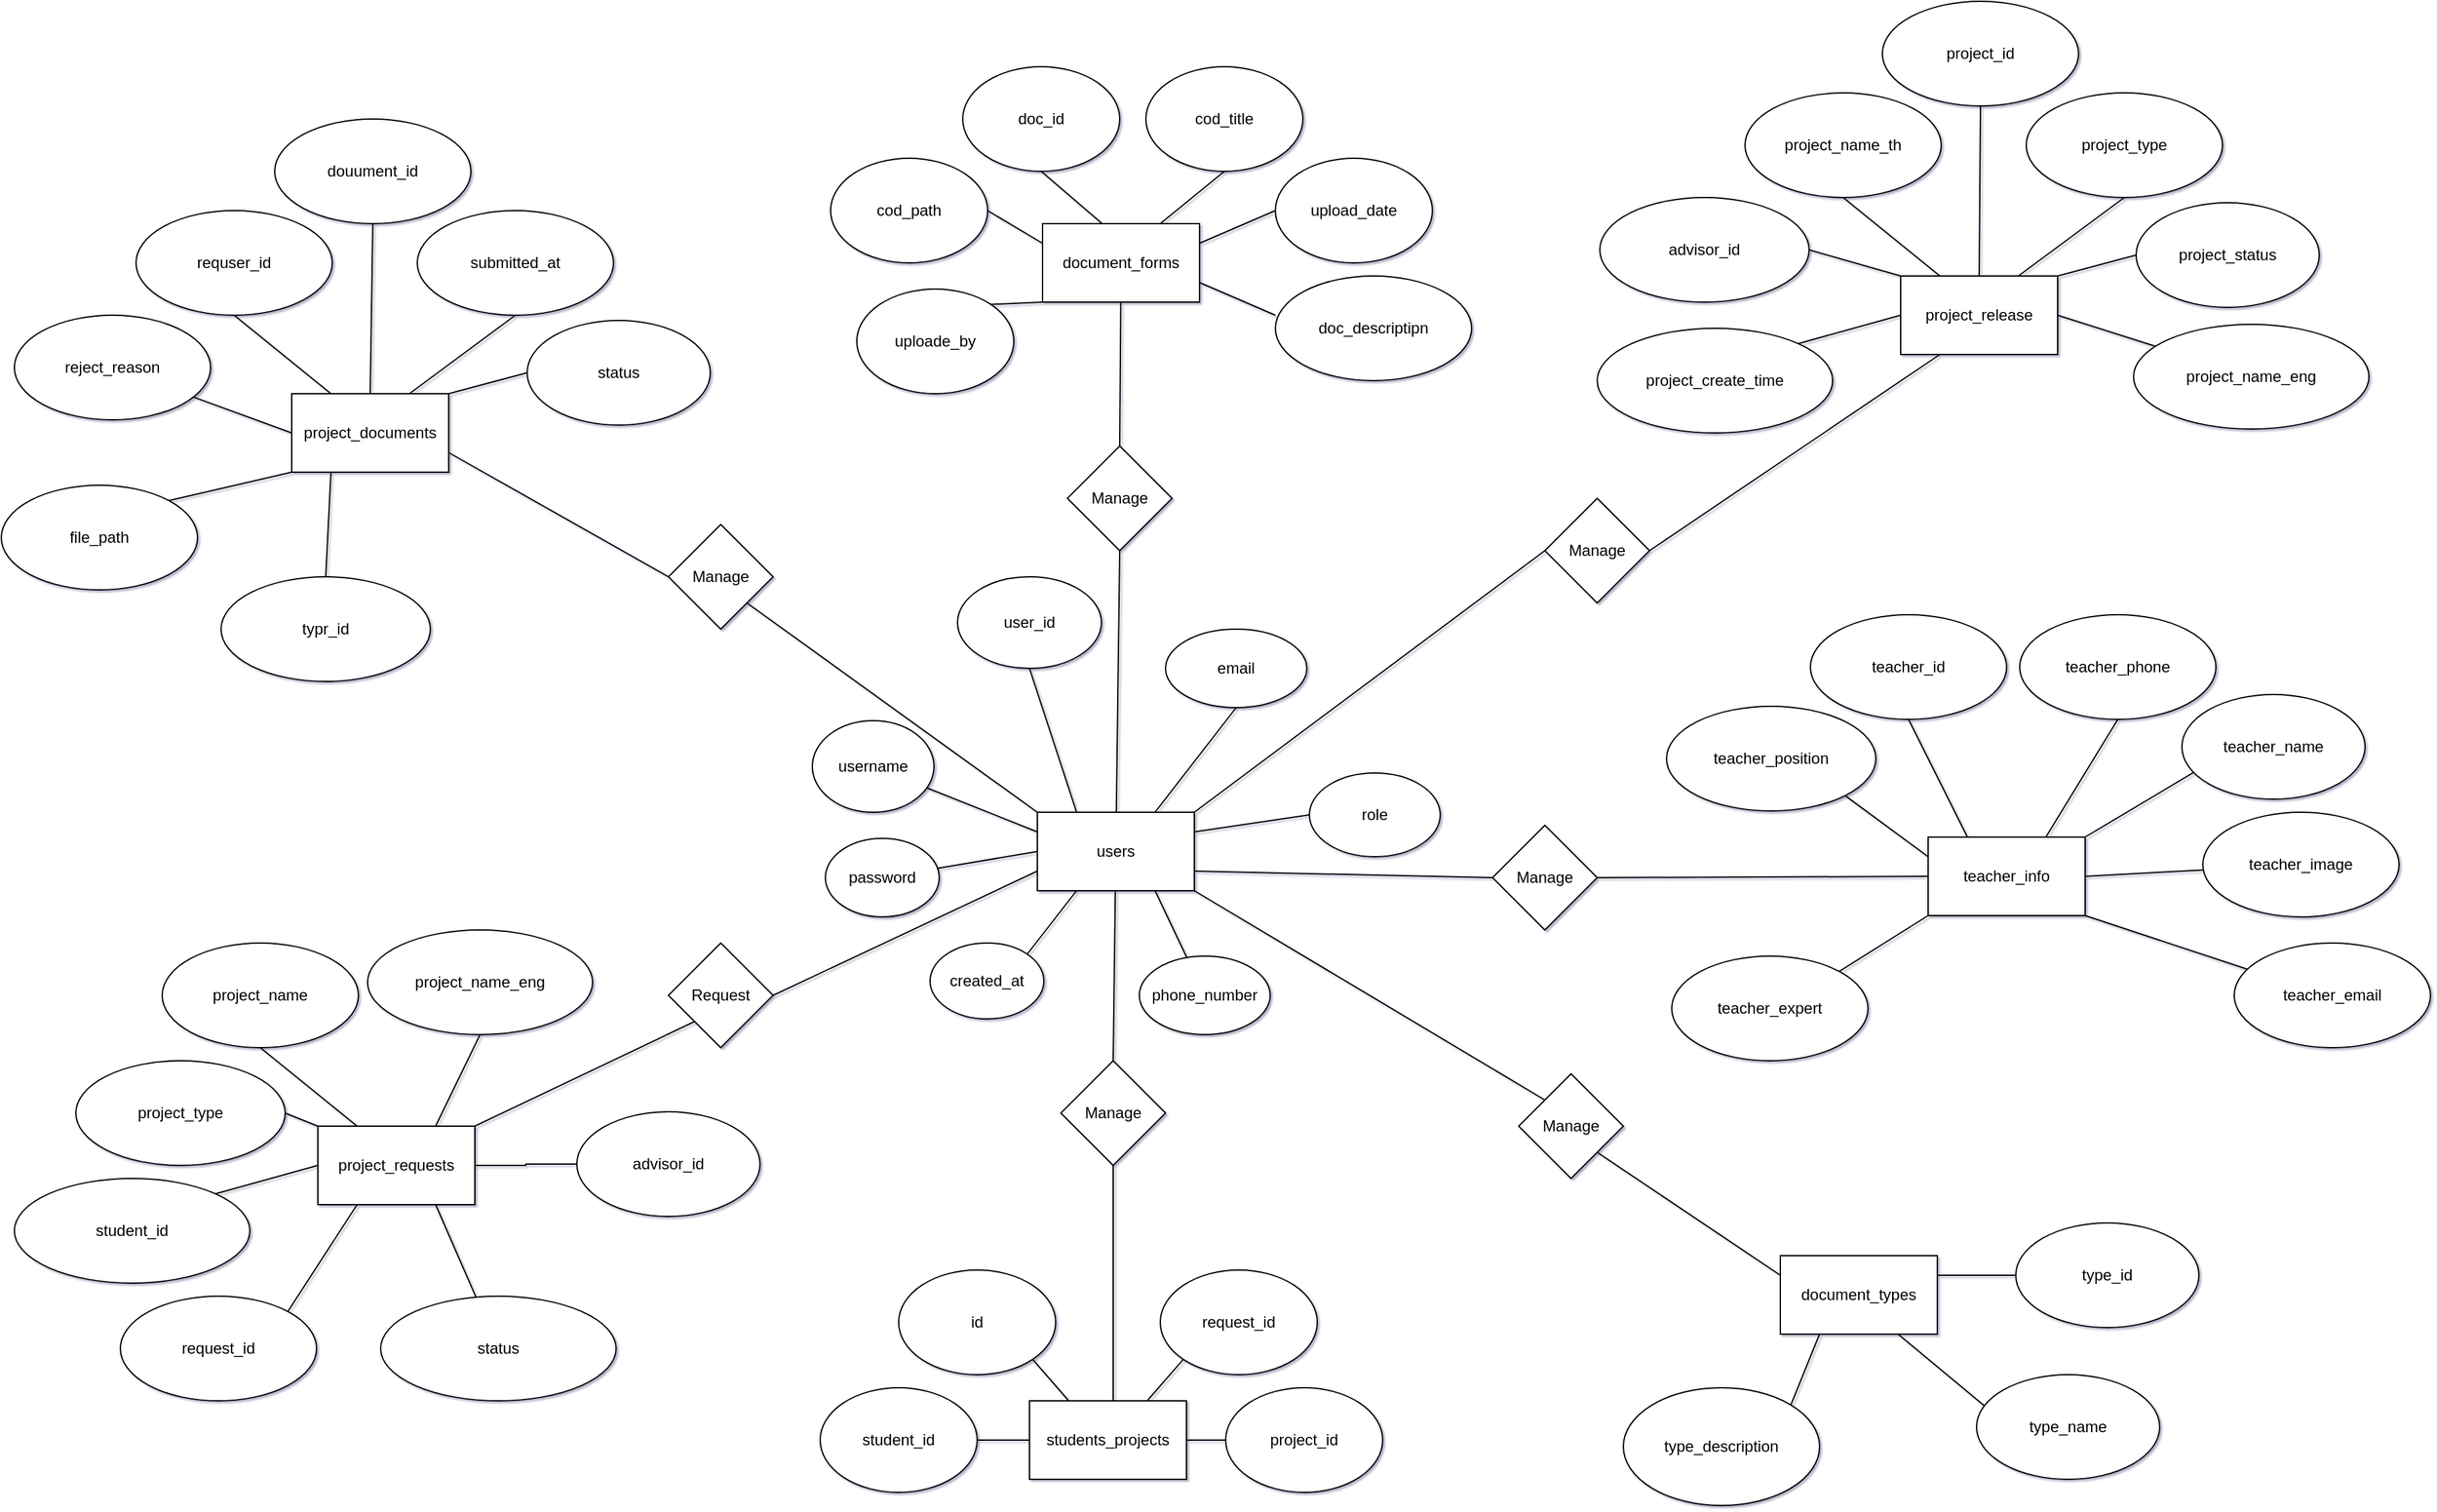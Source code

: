 <mxfile version="25.0.3">
  <diagram id="R2lEEEUBdFMjLlhIrx00" name="Page-1">
    <mxGraphModel dx="2800" dy="1463" grid="1" gridSize="10" guides="0" tooltips="1" connect="1" arrows="1" fold="1" page="0" pageScale="1" pageWidth="827" pageHeight="1169" math="0" shadow="1" extFonts="Permanent Marker^https://fonts.googleapis.com/css?family=Permanent+Marker">
      <root>
        <mxCell id="0" />
        <mxCell id="1" parent="0" />
        <mxCell id="ESzOXi0CgvDct79OvY_y-143" style="rounded=0;orthogonalLoop=1;jettySize=auto;html=1;exitX=0;exitY=1;exitDx=0;exitDy=0;entryX=1;entryY=0;entryDx=0;entryDy=0;endArrow=none;endFill=0;" edge="1" parent="1" source="ESzOXi0CgvDct79OvY_y-130" target="ESzOXi0CgvDct79OvY_y-103">
          <mxGeometry relative="1" as="geometry" />
        </mxCell>
        <mxCell id="ESzOXi0CgvDct79OvY_y-161" style="rounded=0;orthogonalLoop=1;jettySize=auto;html=1;exitX=1;exitY=0.5;exitDx=0;exitDy=0;entryX=0;entryY=0.75;entryDx=0;entryDy=0;endArrow=none;endFill=0;" edge="1" parent="1" source="ESzOXi0CgvDct79OvY_y-130" target="ESzOXi0CgvDct79OvY_y-35">
          <mxGeometry relative="1" as="geometry" />
        </mxCell>
        <mxCell id="ESzOXi0CgvDct79OvY_y-130" value="Request" style="rhombus;whiteSpace=wrap;html=1;rounded=0;" vertex="1" parent="1">
          <mxGeometry x="780" y="1120" width="80" height="80" as="geometry" />
        </mxCell>
        <mxCell id="ESzOXi0CgvDct79OvY_y-136" value="" style="group" vertex="1" connectable="0" parent="1">
          <mxGeometry x="914" y="450" width="440" height="260" as="geometry" />
        </mxCell>
        <mxCell id="ESzOXi0CgvDct79OvY_y-51" value="document_forms" style="rounded=0;whiteSpace=wrap;" vertex="1" parent="ESzOXi0CgvDct79OvY_y-136">
          <mxGeometry x="152" y="120" width="120" height="60" as="geometry" />
        </mxCell>
        <mxCell id="ESzOXi0CgvDct79OvY_y-66" value="" style="rounded=0;orthogonalLoop=1;jettySize=auto;exitX=0.5;exitY=1;exitDx=0;exitDy=0;entryX=0.75;entryY=0;entryDx=0;entryDy=0;endArrow=none;endFill=0;" edge="1" parent="ESzOXi0CgvDct79OvY_y-136" source="ESzOXi0CgvDct79OvY_y-53" target="ESzOXi0CgvDct79OvY_y-51">
          <mxGeometry relative="1" as="geometry" />
        </mxCell>
        <mxCell id="ESzOXi0CgvDct79OvY_y-53" value="cod_title" style="ellipse;whiteSpace=wrap;" vertex="1" parent="ESzOXi0CgvDct79OvY_y-136">
          <mxGeometry x="231" width="120" height="80" as="geometry" />
        </mxCell>
        <mxCell id="ESzOXi0CgvDct79OvY_y-69" value="" style="rounded=0;orthogonalLoop=1;jettySize=auto;exitX=1;exitY=0;exitDx=0;exitDy=0;entryX=0;entryY=1;entryDx=0;entryDy=0;endArrow=none;endFill=0;" edge="1" parent="ESzOXi0CgvDct79OvY_y-136" source="ESzOXi0CgvDct79OvY_y-55" target="ESzOXi0CgvDct79OvY_y-51">
          <mxGeometry relative="1" as="geometry" />
        </mxCell>
        <mxCell id="ESzOXi0CgvDct79OvY_y-55" value="uploade_by" style="ellipse;whiteSpace=wrap;" vertex="1" parent="ESzOXi0CgvDct79OvY_y-136">
          <mxGeometry x="10" y="170" width="120" height="80" as="geometry" />
        </mxCell>
        <mxCell id="ESzOXi0CgvDct79OvY_y-70" value="" style="rounded=0;orthogonalLoop=1;jettySize=auto;entryX=1;entryY=0.75;entryDx=0;entryDy=0;endArrow=none;endFill=0;" edge="1" parent="ESzOXi0CgvDct79OvY_y-136" target="ESzOXi0CgvDct79OvY_y-51">
          <mxGeometry relative="1" as="geometry">
            <mxPoint x="330" y="190" as="sourcePoint" />
          </mxGeometry>
        </mxCell>
        <mxCell id="ESzOXi0CgvDct79OvY_y-57" value="doc_descriptipn" style="ellipse;whiteSpace=wrap;" vertex="1" parent="ESzOXi0CgvDct79OvY_y-136">
          <mxGeometry x="330" y="160" width="150" height="80" as="geometry" />
        </mxCell>
        <mxCell id="ESzOXi0CgvDct79OvY_y-67" value="" style="rounded=0;orthogonalLoop=1;jettySize=auto;exitX=1;exitY=0.5;exitDx=0;exitDy=0;entryX=0;entryY=0.25;entryDx=0;entryDy=0;endArrow=none;endFill=0;" edge="1" parent="ESzOXi0CgvDct79OvY_y-136" source="ESzOXi0CgvDct79OvY_y-58" target="ESzOXi0CgvDct79OvY_y-51">
          <mxGeometry relative="1" as="geometry" />
        </mxCell>
        <mxCell id="ESzOXi0CgvDct79OvY_y-58" value="cod_path" style="ellipse;whiteSpace=wrap;" vertex="1" parent="ESzOXi0CgvDct79OvY_y-136">
          <mxGeometry x="-10" y="70" width="120" height="80" as="geometry" />
        </mxCell>
        <mxCell id="ESzOXi0CgvDct79OvY_y-68" value="" style="rounded=0;orthogonalLoop=1;jettySize=auto;exitX=0;exitY=0.5;exitDx=0;exitDy=0;entryX=1;entryY=0.25;entryDx=0;entryDy=0;endArrow=none;endFill=0;" edge="1" parent="ESzOXi0CgvDct79OvY_y-136" source="ESzOXi0CgvDct79OvY_y-60" target="ESzOXi0CgvDct79OvY_y-51">
          <mxGeometry relative="1" as="geometry" />
        </mxCell>
        <mxCell id="ESzOXi0CgvDct79OvY_y-60" value="upload_date" style="ellipse;whiteSpace=wrap;" vertex="1" parent="ESzOXi0CgvDct79OvY_y-136">
          <mxGeometry x="330" y="70" width="120" height="80" as="geometry" />
        </mxCell>
        <mxCell id="ESzOXi0CgvDct79OvY_y-64" value="doc_id" style="ellipse;whiteSpace=wrap;" vertex="1" parent="ESzOXi0CgvDct79OvY_y-136">
          <mxGeometry x="91" width="120" height="80" as="geometry" />
        </mxCell>
        <mxCell id="ESzOXi0CgvDct79OvY_y-65" value="" style="rounded=0;orthogonalLoop=1;jettySize=auto;exitX=0.5;exitY=1;exitDx=0;exitDy=0;entryX=0.38;entryY=0;entryDx=0;entryDy=0;entryPerimeter=0;endArrow=none;endFill=0;" edge="1" parent="ESzOXi0CgvDct79OvY_y-136" source="ESzOXi0CgvDct79OvY_y-64" target="ESzOXi0CgvDct79OvY_y-51">
          <mxGeometry relative="1" as="geometry" />
        </mxCell>
        <mxCell id="ESzOXi0CgvDct79OvY_y-139" value="" style="group" vertex="1" connectable="0" parent="1">
          <mxGeometry x="1490" y="400" width="590" height="330" as="geometry" />
        </mxCell>
        <mxCell id="ESzOXi0CgvDct79OvY_y-86" value="" style="rounded=0;orthogonalLoop=1;jettySize=auto;exitX=1;exitY=0.5;exitDx=0;exitDy=0;endArrow=none;endFill=0;" edge="1" parent="ESzOXi0CgvDct79OvY_y-139" source="ESzOXi0CgvDct79OvY_y-87" target="ESzOXi0CgvDct79OvY_y-94">
          <mxGeometry relative="1" as="geometry" />
        </mxCell>
        <mxCell id="ESzOXi0CgvDct79OvY_y-87" value="project_release" style="rounded=0;whiteSpace=wrap;" vertex="1" parent="ESzOXi0CgvDct79OvY_y-139">
          <mxGeometry x="232" y="210" width="120" height="60" as="geometry" />
        </mxCell>
        <mxCell id="ESzOXi0CgvDct79OvY_y-88" value="" style="rounded=0;orthogonalLoop=1;jettySize=auto;exitX=0.5;exitY=1;exitDx=0;exitDy=0;entryX=0.75;entryY=0;entryDx=0;entryDy=0;endArrow=none;endFill=0;" edge="1" parent="ESzOXi0CgvDct79OvY_y-139" source="ESzOXi0CgvDct79OvY_y-89" target="ESzOXi0CgvDct79OvY_y-87">
          <mxGeometry relative="1" as="geometry" />
        </mxCell>
        <mxCell id="ESzOXi0CgvDct79OvY_y-89" value="project_type" style="ellipse;whiteSpace=wrap;" vertex="1" parent="ESzOXi0CgvDct79OvY_y-139">
          <mxGeometry x="328" y="70" width="150" height="80" as="geometry" />
        </mxCell>
        <mxCell id="ESzOXi0CgvDct79OvY_y-90" value="" style="rounded=0;orthogonalLoop=1;jettySize=auto;exitX=0.5;exitY=1;exitDx=0;exitDy=0;entryX=0.25;entryY=0;entryDx=0;entryDy=0;endArrow=none;endFill=0;" edge="1" parent="ESzOXi0CgvDct79OvY_y-139" source="ESzOXi0CgvDct79OvY_y-91" target="ESzOXi0CgvDct79OvY_y-87">
          <mxGeometry relative="1" as="geometry" />
        </mxCell>
        <mxCell id="ESzOXi0CgvDct79OvY_y-91" value="project_name_th" style="ellipse;whiteSpace=wrap;" vertex="1" parent="ESzOXi0CgvDct79OvY_y-139">
          <mxGeometry x="113" y="70" width="150" height="80" as="geometry" />
        </mxCell>
        <mxCell id="ESzOXi0CgvDct79OvY_y-92" value="" style="rounded=0;orthogonalLoop=1;jettySize=auto;exitX=0;exitY=0.5;exitDx=0;exitDy=0;entryX=1;entryY=0;entryDx=0;entryDy=0;endArrow=none;endFill=0;" edge="1" parent="ESzOXi0CgvDct79OvY_y-139" source="ESzOXi0CgvDct79OvY_y-93" target="ESzOXi0CgvDct79OvY_y-87">
          <mxGeometry relative="1" as="geometry" />
        </mxCell>
        <mxCell id="ESzOXi0CgvDct79OvY_y-93" value="project_status" style="ellipse;whiteSpace=wrap;" vertex="1" parent="ESzOXi0CgvDct79OvY_y-139">
          <mxGeometry x="412" y="154" width="140" height="80" as="geometry" />
        </mxCell>
        <mxCell id="ESzOXi0CgvDct79OvY_y-94" value="project_name_eng" style="ellipse;whiteSpace=wrap;" vertex="1" parent="ESzOXi0CgvDct79OvY_y-139">
          <mxGeometry x="410" y="247" width="180" height="80" as="geometry" />
        </mxCell>
        <mxCell id="ESzOXi0CgvDct79OvY_y-95" value="" style="rounded=0;orthogonalLoop=1;jettySize=auto;exitX=1;exitY=0.5;exitDx=0;exitDy=0;entryX=0;entryY=0;entryDx=0;entryDy=0;endArrow=none;endFill=0;" edge="1" parent="ESzOXi0CgvDct79OvY_y-139" source="ESzOXi0CgvDct79OvY_y-96" target="ESzOXi0CgvDct79OvY_y-87">
          <mxGeometry relative="1" as="geometry" />
        </mxCell>
        <mxCell id="ESzOXi0CgvDct79OvY_y-96" value="advisor_id" style="ellipse;whiteSpace=wrap;" vertex="1" parent="ESzOXi0CgvDct79OvY_y-139">
          <mxGeometry x="2" y="150" width="160" height="80" as="geometry" />
        </mxCell>
        <mxCell id="ESzOXi0CgvDct79OvY_y-97" value="" style="rounded=0;orthogonalLoop=1;jettySize=auto;exitX=1;exitY=0;exitDx=0;exitDy=0;entryX=0;entryY=0.5;entryDx=0;entryDy=0;endArrow=none;endFill=0;" edge="1" parent="ESzOXi0CgvDct79OvY_y-139" source="ESzOXi0CgvDct79OvY_y-98" target="ESzOXi0CgvDct79OvY_y-87">
          <mxGeometry relative="1" as="geometry" />
        </mxCell>
        <mxCell id="ESzOXi0CgvDct79OvY_y-98" value="project_create_time" style="ellipse;whiteSpace=wrap;" vertex="1" parent="ESzOXi0CgvDct79OvY_y-139">
          <mxGeometry y="250" width="180" height="80" as="geometry" />
        </mxCell>
        <mxCell id="ESzOXi0CgvDct79OvY_y-99" value="" style="rounded=0;orthogonalLoop=1;jettySize=auto;exitX=0.5;exitY=1;exitDx=0;exitDy=0;entryX=0.5;entryY=0;entryDx=0;entryDy=0;endArrow=none;endFill=0;" edge="1" parent="ESzOXi0CgvDct79OvY_y-139" source="ESzOXi0CgvDct79OvY_y-100" target="ESzOXi0CgvDct79OvY_y-87">
          <mxGeometry relative="1" as="geometry" />
        </mxCell>
        <mxCell id="ESzOXi0CgvDct79OvY_y-100" value="project_id" style="ellipse;whiteSpace=wrap;" vertex="1" parent="ESzOXi0CgvDct79OvY_y-139">
          <mxGeometry x="218" width="150" height="80" as="geometry" />
        </mxCell>
        <mxCell id="ESzOXi0CgvDct79OvY_y-140" value="" style="group" vertex="1" connectable="0" parent="1">
          <mxGeometry x="896" y="1370" width="430" height="170" as="geometry" />
        </mxCell>
        <mxCell id="ESzOXi0CgvDct79OvY_y-8" value="students_projects" style="rounded=0;whiteSpace=wrap;" vertex="1" parent="ESzOXi0CgvDct79OvY_y-140">
          <mxGeometry x="160" y="100" width="120" height="60" as="geometry" />
        </mxCell>
        <mxCell id="ESzOXi0CgvDct79OvY_y-129" value="" style="rounded=0;orthogonalLoop=1;jettySize=auto;exitX=1;exitY=1;exitDx=0;exitDy=0;entryX=0.25;entryY=0;entryDx=0;entryDy=0;endArrow=none;endFill=0;" edge="1" parent="ESzOXi0CgvDct79OvY_y-140" source="ESzOXi0CgvDct79OvY_y-117" target="ESzOXi0CgvDct79OvY_y-8">
          <mxGeometry relative="1" as="geometry" />
        </mxCell>
        <mxCell id="ESzOXi0CgvDct79OvY_y-117" value="id" style="ellipse;whiteSpace=wrap;" vertex="1" parent="ESzOXi0CgvDct79OvY_y-140">
          <mxGeometry x="60" width="120" height="80" as="geometry" />
        </mxCell>
        <mxCell id="ESzOXi0CgvDct79OvY_y-126" value="" style="rounded=0;orthogonalLoop=1;jettySize=auto;exitX=0;exitY=1;exitDx=0;exitDy=0;entryX=0.75;entryY=0;entryDx=0;entryDy=0;endArrow=none;endFill=0;" edge="1" parent="ESzOXi0CgvDct79OvY_y-140" source="ESzOXi0CgvDct79OvY_y-118" target="ESzOXi0CgvDct79OvY_y-8">
          <mxGeometry relative="1" as="geometry" />
        </mxCell>
        <mxCell id="ESzOXi0CgvDct79OvY_y-118" value="request_id" style="ellipse;whiteSpace=wrap;" vertex="1" parent="ESzOXi0CgvDct79OvY_y-140">
          <mxGeometry x="260" width="120" height="80" as="geometry" />
        </mxCell>
        <mxCell id="ESzOXi0CgvDct79OvY_y-128" value="" style="rounded=0;orthogonalLoop=1;jettySize=auto;exitX=1;exitY=0.5;exitDx=0;exitDy=0;entryX=0;entryY=0.5;entryDx=0;entryDy=0;endArrow=none;endFill=0;" edge="1" parent="ESzOXi0CgvDct79OvY_y-140" source="ESzOXi0CgvDct79OvY_y-119" target="ESzOXi0CgvDct79OvY_y-8">
          <mxGeometry relative="1" as="geometry" />
        </mxCell>
        <mxCell id="ESzOXi0CgvDct79OvY_y-119" value="student_id" style="ellipse;whiteSpace=wrap;" vertex="1" parent="ESzOXi0CgvDct79OvY_y-140">
          <mxGeometry y="90" width="120" height="80" as="geometry" />
        </mxCell>
        <mxCell id="ESzOXi0CgvDct79OvY_y-124" value="" style="rounded=0;orthogonalLoop=1;jettySize=auto;exitX=0;exitY=0.5;exitDx=0;exitDy=0;endArrow=none;endFill=0;" edge="1" parent="ESzOXi0CgvDct79OvY_y-140" source="ESzOXi0CgvDct79OvY_y-120" target="ESzOXi0CgvDct79OvY_y-8">
          <mxGeometry relative="1" as="geometry" />
        </mxCell>
        <mxCell id="ESzOXi0CgvDct79OvY_y-120" value="project_id" style="ellipse;whiteSpace=wrap;" vertex="1" parent="ESzOXi0CgvDct79OvY_y-140">
          <mxGeometry x="310" y="90" width="120" height="80" as="geometry" />
        </mxCell>
        <mxCell id="ESzOXi0CgvDct79OvY_y-141" value="" style="group" vertex="1" connectable="0" parent="1">
          <mxGeometry x="280" y="1120" width="590" height="350" as="geometry" />
        </mxCell>
        <mxCell id="ESzOXi0CgvDct79OvY_y-102" value="" style="rounded=0;orthogonalLoop=1;jettySize=auto;exitX=0.75;exitY=1;exitDx=0;exitDy=0;endArrow=none;endFill=0;" edge="1" parent="ESzOXi0CgvDct79OvY_y-141" source="ESzOXi0CgvDct79OvY_y-103" target="ESzOXi0CgvDct79OvY_y-110">
          <mxGeometry relative="1" as="geometry" />
        </mxCell>
        <mxCell id="ESzOXi0CgvDct79OvY_y-103" value="project_requests" style="rounded=0;whiteSpace=wrap;container=0;" vertex="1" parent="ESzOXi0CgvDct79OvY_y-141">
          <mxGeometry x="232" y="140" width="120" height="60" as="geometry" />
        </mxCell>
        <mxCell id="ESzOXi0CgvDct79OvY_y-104" value="" style="rounded=0;orthogonalLoop=1;jettySize=auto;exitX=0.5;exitY=1;exitDx=0;exitDy=0;entryX=0.75;entryY=0;entryDx=0;entryDy=0;endArrow=none;endFill=0;" edge="1" parent="ESzOXi0CgvDct79OvY_y-141" source="ESzOXi0CgvDct79OvY_y-105" target="ESzOXi0CgvDct79OvY_y-103">
          <mxGeometry relative="1" as="geometry" />
        </mxCell>
        <mxCell id="ESzOXi0CgvDct79OvY_y-105" value="project_name_eng" style="ellipse;whiteSpace=wrap;container=0;" vertex="1" parent="ESzOXi0CgvDct79OvY_y-141">
          <mxGeometry x="270" y="-10" width="172" height="80" as="geometry" />
        </mxCell>
        <mxCell id="ESzOXi0CgvDct79OvY_y-106" value="" style="rounded=0;orthogonalLoop=1;jettySize=auto;exitX=0.5;exitY=1;exitDx=0;exitDy=0;entryX=0.25;entryY=0;entryDx=0;entryDy=0;endArrow=none;endFill=0;" edge="1" parent="ESzOXi0CgvDct79OvY_y-141" source="ESzOXi0CgvDct79OvY_y-107" target="ESzOXi0CgvDct79OvY_y-103">
          <mxGeometry relative="1" as="geometry" />
        </mxCell>
        <mxCell id="ESzOXi0CgvDct79OvY_y-107" value="project_name" style="ellipse;whiteSpace=wrap;container=0;" vertex="1" parent="ESzOXi0CgvDct79OvY_y-141">
          <mxGeometry x="113" width="150" height="80" as="geometry" />
        </mxCell>
        <mxCell id="ESzOXi0CgvDct79OvY_y-160" style="edgeStyle=orthogonalEdgeStyle;rounded=0;orthogonalLoop=1;jettySize=auto;html=1;entryX=1;entryY=0.5;entryDx=0;entryDy=0;endArrow=none;endFill=0;" edge="1" parent="ESzOXi0CgvDct79OvY_y-141" source="ESzOXi0CgvDct79OvY_y-109" target="ESzOXi0CgvDct79OvY_y-103">
          <mxGeometry relative="1" as="geometry" />
        </mxCell>
        <mxCell id="ESzOXi0CgvDct79OvY_y-109" value="advisor_id" style="ellipse;whiteSpace=wrap;container=0;" vertex="1" parent="ESzOXi0CgvDct79OvY_y-141">
          <mxGeometry x="430" y="129" width="140" height="80" as="geometry" />
        </mxCell>
        <mxCell id="ESzOXi0CgvDct79OvY_y-110" value="status" style="ellipse;whiteSpace=wrap;container=0;" vertex="1" parent="ESzOXi0CgvDct79OvY_y-141">
          <mxGeometry x="280" y="270" width="180" height="80" as="geometry" />
        </mxCell>
        <mxCell id="ESzOXi0CgvDct79OvY_y-111" value="" style="rounded=0;orthogonalLoop=1;jettySize=auto;exitX=1;exitY=0.5;exitDx=0;exitDy=0;entryX=0;entryY=0;entryDx=0;entryDy=0;endArrow=none;endFill=0;" edge="1" parent="ESzOXi0CgvDct79OvY_y-141" source="ESzOXi0CgvDct79OvY_y-112" target="ESzOXi0CgvDct79OvY_y-103">
          <mxGeometry relative="1" as="geometry" />
        </mxCell>
        <mxCell id="ESzOXi0CgvDct79OvY_y-112" value="project_type" style="ellipse;whiteSpace=wrap;container=0;" vertex="1" parent="ESzOXi0CgvDct79OvY_y-141">
          <mxGeometry x="47" y="90" width="160" height="80" as="geometry" />
        </mxCell>
        <mxCell id="ESzOXi0CgvDct79OvY_y-113" value="" style="rounded=0;orthogonalLoop=1;jettySize=auto;exitX=1;exitY=0;exitDx=0;exitDy=0;entryX=0;entryY=0.5;entryDx=0;entryDy=0;endArrow=none;endFill=0;" edge="1" parent="ESzOXi0CgvDct79OvY_y-141" source="ESzOXi0CgvDct79OvY_y-114" target="ESzOXi0CgvDct79OvY_y-103">
          <mxGeometry relative="1" as="geometry" />
        </mxCell>
        <mxCell id="ESzOXi0CgvDct79OvY_y-114" value="student_id" style="ellipse;whiteSpace=wrap;container=0;" vertex="1" parent="ESzOXi0CgvDct79OvY_y-141">
          <mxGeometry y="180" width="180" height="80" as="geometry" />
        </mxCell>
        <mxCell id="ESzOXi0CgvDct79OvY_y-115" value="" style="rounded=0;orthogonalLoop=1;jettySize=auto;exitX=1;exitY=0;exitDx=0;exitDy=0;endArrow=none;endFill=0;entryX=0.25;entryY=1;entryDx=0;entryDy=0;" edge="1" parent="ESzOXi0CgvDct79OvY_y-141" source="ESzOXi0CgvDct79OvY_y-116" target="ESzOXi0CgvDct79OvY_y-103">
          <mxGeometry relative="1" as="geometry">
            <mxPoint x="292" y="200" as="targetPoint" />
          </mxGeometry>
        </mxCell>
        <mxCell id="ESzOXi0CgvDct79OvY_y-116" value="request_id" style="ellipse;whiteSpace=wrap;container=0;" vertex="1" parent="ESzOXi0CgvDct79OvY_y-141">
          <mxGeometry x="81" y="270" width="150" height="80" as="geometry" />
        </mxCell>
        <mxCell id="ESzOXi0CgvDct79OvY_y-153" value="" style="group" vertex="1" connectable="0" parent="1">
          <mxGeometry x="270" y="490" width="590" height="430" as="geometry" />
        </mxCell>
        <mxCell id="ESzOXi0CgvDct79OvY_y-138" value="" style="group" vertex="1" connectable="0" parent="ESzOXi0CgvDct79OvY_y-153">
          <mxGeometry x="20" width="560" height="330" as="geometry" />
        </mxCell>
        <mxCell id="ESzOXi0CgvDct79OvY_y-72" value="project_documents" style="rounded=0;whiteSpace=wrap;" vertex="1" parent="ESzOXi0CgvDct79OvY_y-138">
          <mxGeometry x="202" y="210" width="120" height="60" as="geometry" />
        </mxCell>
        <mxCell id="ESzOXi0CgvDct79OvY_y-73" value="" style="rounded=0;orthogonalLoop=1;jettySize=auto;exitX=0.5;exitY=1;exitDx=0;exitDy=0;entryX=0.75;entryY=0;entryDx=0;entryDy=0;endArrow=none;endFill=0;" edge="1" parent="ESzOXi0CgvDct79OvY_y-138" source="ESzOXi0CgvDct79OvY_y-74" target="ESzOXi0CgvDct79OvY_y-72">
          <mxGeometry relative="1" as="geometry" />
        </mxCell>
        <mxCell id="ESzOXi0CgvDct79OvY_y-74" value="submitted_at" style="ellipse;whiteSpace=wrap;" vertex="1" parent="ESzOXi0CgvDct79OvY_y-138">
          <mxGeometry x="298" y="70" width="150" height="80" as="geometry" />
        </mxCell>
        <mxCell id="ESzOXi0CgvDct79OvY_y-75" value="" style="rounded=0;orthogonalLoop=1;jettySize=auto;exitX=0.5;exitY=1;exitDx=0;exitDy=0;entryX=0.25;entryY=0;entryDx=0;entryDy=0;endArrow=none;endFill=0;" edge="1" parent="ESzOXi0CgvDct79OvY_y-138" source="ESzOXi0CgvDct79OvY_y-76" target="ESzOXi0CgvDct79OvY_y-72">
          <mxGeometry relative="1" as="geometry" />
        </mxCell>
        <mxCell id="ESzOXi0CgvDct79OvY_y-76" value="requser_id" style="ellipse;whiteSpace=wrap;" vertex="1" parent="ESzOXi0CgvDct79OvY_y-138">
          <mxGeometry x="83" y="70" width="150" height="80" as="geometry" />
        </mxCell>
        <mxCell id="ESzOXi0CgvDct79OvY_y-77" value="" style="rounded=0;orthogonalLoop=1;jettySize=auto;exitX=0;exitY=0.5;exitDx=0;exitDy=0;entryX=1;entryY=0;entryDx=0;entryDy=0;endArrow=none;endFill=0;" edge="1" parent="ESzOXi0CgvDct79OvY_y-138" source="ESzOXi0CgvDct79OvY_y-78" target="ESzOXi0CgvDct79OvY_y-72">
          <mxGeometry relative="1" as="geometry" />
        </mxCell>
        <mxCell id="ESzOXi0CgvDct79OvY_y-78" value="status" style="ellipse;whiteSpace=wrap;" vertex="1" parent="ESzOXi0CgvDct79OvY_y-138">
          <mxGeometry x="382" y="154" width="140" height="80" as="geometry" />
        </mxCell>
        <mxCell id="ESzOXi0CgvDct79OvY_y-84" value="" style="rounded=0;orthogonalLoop=1;jettySize=auto;exitX=0.5;exitY=1;exitDx=0;exitDy=0;entryX=0.5;entryY=0;entryDx=0;entryDy=0;endArrow=none;endFill=0;" edge="1" parent="ESzOXi0CgvDct79OvY_y-138" source="ESzOXi0CgvDct79OvY_y-85" target="ESzOXi0CgvDct79OvY_y-72">
          <mxGeometry relative="1" as="geometry" />
        </mxCell>
        <mxCell id="ESzOXi0CgvDct79OvY_y-85" value="douument_id" style="ellipse;whiteSpace=wrap;" vertex="1" parent="ESzOXi0CgvDct79OvY_y-138">
          <mxGeometry x="189" width="150" height="80" as="geometry" />
        </mxCell>
        <mxCell id="ESzOXi0CgvDct79OvY_y-79" value="reject_reason" style="ellipse;whiteSpace=wrap;" vertex="1" parent="ESzOXi0CgvDct79OvY_y-138">
          <mxGeometry x="-10" y="150" width="150" height="80" as="geometry" />
        </mxCell>
        <mxCell id="ESzOXi0CgvDct79OvY_y-71" value="" style="rounded=0;orthogonalLoop=1;jettySize=auto;exitX=0;exitY=0.5;exitDx=0;exitDy=0;endArrow=none;endFill=0;" edge="1" parent="ESzOXi0CgvDct79OvY_y-138" source="ESzOXi0CgvDct79OvY_y-72" target="ESzOXi0CgvDct79OvY_y-79">
          <mxGeometry relative="1" as="geometry" />
        </mxCell>
        <mxCell id="ESzOXi0CgvDct79OvY_y-81" value="typr_id" style="ellipse;whiteSpace=wrap;" vertex="1" parent="ESzOXi0CgvDct79OvY_y-153">
          <mxGeometry x="168" y="350" width="160" height="80" as="geometry" />
        </mxCell>
        <mxCell id="ESzOXi0CgvDct79OvY_y-80" value="" style="rounded=0;orthogonalLoop=1;jettySize=auto;exitX=0.5;exitY=0;exitDx=0;exitDy=0;entryX=0.25;entryY=1;entryDx=0;entryDy=0;endArrow=none;endFill=0;" edge="1" parent="ESzOXi0CgvDct79OvY_y-153" source="ESzOXi0CgvDct79OvY_y-81" target="ESzOXi0CgvDct79OvY_y-72">
          <mxGeometry relative="1" as="geometry" />
        </mxCell>
        <mxCell id="ESzOXi0CgvDct79OvY_y-83" value="file_path" style="ellipse;whiteSpace=wrap;" vertex="1" parent="ESzOXi0CgvDct79OvY_y-153">
          <mxGeometry y="280" width="150" height="80" as="geometry" />
        </mxCell>
        <mxCell id="ESzOXi0CgvDct79OvY_y-82" value="" style="rounded=0;orthogonalLoop=1;jettySize=auto;exitX=1;exitY=0;exitDx=0;exitDy=0;entryX=0;entryY=1;entryDx=0;entryDy=0;endArrow=none;endFill=0;" edge="1" parent="ESzOXi0CgvDct79OvY_y-153" source="ESzOXi0CgvDct79OvY_y-83" target="ESzOXi0CgvDct79OvY_y-72">
          <mxGeometry relative="1" as="geometry" />
        </mxCell>
        <mxCell id="ESzOXi0CgvDct79OvY_y-147" value="Manage" style="rhombus;whiteSpace=wrap;html=1;rounded=0;" vertex="1" parent="ESzOXi0CgvDct79OvY_y-153">
          <mxGeometry x="510" y="310" width="80" height="80" as="geometry" />
        </mxCell>
        <mxCell id="ESzOXi0CgvDct79OvY_y-169" style="rounded=0;orthogonalLoop=1;jettySize=auto;html=1;exitX=1;exitY=0.75;exitDx=0;exitDy=0;entryX=0;entryY=0.5;entryDx=0;entryDy=0;endArrow=none;endFill=0;" edge="1" parent="ESzOXi0CgvDct79OvY_y-153" source="ESzOXi0CgvDct79OvY_y-72" target="ESzOXi0CgvDct79OvY_y-147">
          <mxGeometry relative="1" as="geometry" />
        </mxCell>
        <mxCell id="ESzOXi0CgvDct79OvY_y-172" style="rounded=0;orthogonalLoop=1;jettySize=auto;html=1;exitX=0;exitY=0.5;exitDx=0;exitDy=0;entryX=1;entryY=0;entryDx=0;entryDy=0;endArrow=none;endFill=0;" edge="1" parent="1" source="ESzOXi0CgvDct79OvY_y-155" target="ESzOXi0CgvDct79OvY_y-35">
          <mxGeometry relative="1" as="geometry" />
        </mxCell>
        <mxCell id="ESzOXi0CgvDct79OvY_y-155" value="Manage" style="rhombus;whiteSpace=wrap;html=1;rounded=0;" vertex="1" parent="1">
          <mxGeometry x="1450" y="780" width="80" height="80" as="geometry" />
        </mxCell>
        <mxCell id="ESzOXi0CgvDct79OvY_y-158" value="" style="group" vertex="1" connectable="0" parent="1">
          <mxGeometry x="860" y="810" width="560" height="380" as="geometry" />
        </mxCell>
        <mxCell id="ESzOXi0CgvDct79OvY_y-34" value="" style="rounded=0;orthogonalLoop=1;jettySize=auto;exitX=0.75;exitY=1;exitDx=0;exitDy=0;endArrow=none;endFill=0;" edge="1" parent="ESzOXi0CgvDct79OvY_y-158" source="ESzOXi0CgvDct79OvY_y-35" target="ESzOXi0CgvDct79OvY_y-42">
          <mxGeometry relative="1" as="geometry" />
        </mxCell>
        <mxCell id="ESzOXi0CgvDct79OvY_y-35" value="users" style="rounded=0;whiteSpace=wrap;" vertex="1" parent="ESzOXi0CgvDct79OvY_y-158">
          <mxGeometry x="202" y="210" width="120" height="60" as="geometry" />
        </mxCell>
        <mxCell id="ESzOXi0CgvDct79OvY_y-36" value="" style="rounded=0;orthogonalLoop=1;jettySize=auto;exitX=0.5;exitY=1;exitDx=0;exitDy=0;entryX=0.75;entryY=0;entryDx=0;entryDy=0;endArrow=none;endFill=0;" edge="1" parent="ESzOXi0CgvDct79OvY_y-158" source="ESzOXi0CgvDct79OvY_y-37" target="ESzOXi0CgvDct79OvY_y-35">
          <mxGeometry relative="1" as="geometry" />
        </mxCell>
        <mxCell id="ESzOXi0CgvDct79OvY_y-37" value="email" style="ellipse;whiteSpace=wrap;" vertex="1" parent="ESzOXi0CgvDct79OvY_y-158">
          <mxGeometry x="300" y="70" width="108" height="60" as="geometry" />
        </mxCell>
        <mxCell id="ESzOXi0CgvDct79OvY_y-40" value="" style="rounded=0;orthogonalLoop=1;jettySize=auto;exitX=0;exitY=0.5;exitDx=0;exitDy=0;entryX=1;entryY=0.25;entryDx=0;entryDy=0;endArrow=none;endFill=0;" edge="1" parent="ESzOXi0CgvDct79OvY_y-158" source="ESzOXi0CgvDct79OvY_y-41" target="ESzOXi0CgvDct79OvY_y-35">
          <mxGeometry relative="1" as="geometry" />
        </mxCell>
        <mxCell id="ESzOXi0CgvDct79OvY_y-41" value="role" style="ellipse;whiteSpace=wrap;" vertex="1" parent="ESzOXi0CgvDct79OvY_y-158">
          <mxGeometry x="410" y="180" width="100" height="64" as="geometry" />
        </mxCell>
        <mxCell id="ESzOXi0CgvDct79OvY_y-42" value="phone_number" style="ellipse;whiteSpace=wrap;" vertex="1" parent="ESzOXi0CgvDct79OvY_y-158">
          <mxGeometry x="280" y="320" width="100" height="60" as="geometry" />
        </mxCell>
        <mxCell id="ESzOXi0CgvDct79OvY_y-168" style="rounded=0;orthogonalLoop=1;jettySize=auto;html=1;entryX=0;entryY=0.5;entryDx=0;entryDy=0;endArrow=none;endFill=0;" edge="1" parent="ESzOXi0CgvDct79OvY_y-158" source="ESzOXi0CgvDct79OvY_y-44" target="ESzOXi0CgvDct79OvY_y-35">
          <mxGeometry relative="1" as="geometry" />
        </mxCell>
        <mxCell id="ESzOXi0CgvDct79OvY_y-44" value="password" style="ellipse;whiteSpace=wrap;" vertex="1" parent="ESzOXi0CgvDct79OvY_y-158">
          <mxGeometry x="40" y="230" width="87" height="60" as="geometry" />
        </mxCell>
        <mxCell id="ESzOXi0CgvDct79OvY_y-46" value="created_at" style="ellipse;whiteSpace=wrap;" vertex="1" parent="ESzOXi0CgvDct79OvY_y-158">
          <mxGeometry x="120" y="310" width="87" height="58" as="geometry" />
        </mxCell>
        <mxCell id="ESzOXi0CgvDct79OvY_y-45" value="" style="rounded=0;orthogonalLoop=1;jettySize=auto;exitX=1;exitY=0;exitDx=0;exitDy=0;entryX=0.25;entryY=1;entryDx=0;entryDy=0;endArrow=none;endFill=0;" edge="1" parent="ESzOXi0CgvDct79OvY_y-158" source="ESzOXi0CgvDct79OvY_y-46" target="ESzOXi0CgvDct79OvY_y-35">
          <mxGeometry relative="1" as="geometry" />
        </mxCell>
        <mxCell id="ESzOXi0CgvDct79OvY_y-163" style="rounded=0;orthogonalLoop=1;jettySize=auto;html=1;exitX=0.5;exitY=1;exitDx=0;exitDy=0;entryX=0.25;entryY=0;entryDx=0;entryDy=0;endArrow=none;endFill=0;" edge="1" parent="ESzOXi0CgvDct79OvY_y-158" source="ESzOXi0CgvDct79OvY_y-48" target="ESzOXi0CgvDct79OvY_y-35">
          <mxGeometry relative="1" as="geometry" />
        </mxCell>
        <mxCell id="ESzOXi0CgvDct79OvY_y-48" value="user_id" style="ellipse;whiteSpace=wrap;" vertex="1" parent="ESzOXi0CgvDct79OvY_y-158">
          <mxGeometry x="141" y="30" width="110" height="70" as="geometry" />
        </mxCell>
        <mxCell id="ESzOXi0CgvDct79OvY_y-167" style="rounded=0;orthogonalLoop=1;jettySize=auto;html=1;entryX=0;entryY=0.25;entryDx=0;entryDy=0;endArrow=none;endFill=0;" edge="1" parent="ESzOXi0CgvDct79OvY_y-158" source="ESzOXi0CgvDct79OvY_y-39" target="ESzOXi0CgvDct79OvY_y-35">
          <mxGeometry relative="1" as="geometry" />
        </mxCell>
        <mxCell id="ESzOXi0CgvDct79OvY_y-39" value="username" style="ellipse;whiteSpace=wrap;" vertex="1" parent="ESzOXi0CgvDct79OvY_y-158">
          <mxGeometry x="30" y="140" width="93" height="70" as="geometry" />
        </mxCell>
        <mxCell id="ESzOXi0CgvDct79OvY_y-166" style="rounded=0;orthogonalLoop=1;jettySize=auto;html=1;exitX=0.5;exitY=1;exitDx=0;exitDy=0;endArrow=none;endFill=0;" edge="1" parent="1" source="ESzOXi0CgvDct79OvY_y-149" target="ESzOXi0CgvDct79OvY_y-35">
          <mxGeometry relative="1" as="geometry" />
        </mxCell>
        <mxCell id="ESzOXi0CgvDct79OvY_y-149" value="Manage" style="rhombus;whiteSpace=wrap;html=1;rounded=0;" vertex="1" parent="1">
          <mxGeometry x="1085" y="740" width="80" height="80" as="geometry" />
        </mxCell>
        <mxCell id="ESzOXi0CgvDct79OvY_y-165" style="rounded=0;orthogonalLoop=1;jettySize=auto;html=1;entryX=0.5;entryY=0;entryDx=0;entryDy=0;endArrow=none;endFill=0;" edge="1" parent="1" source="ESzOXi0CgvDct79OvY_y-51" target="ESzOXi0CgvDct79OvY_y-149">
          <mxGeometry relative="1" as="geometry" />
        </mxCell>
        <mxCell id="ESzOXi0CgvDct79OvY_y-170" style="rounded=0;orthogonalLoop=1;jettySize=auto;html=1;exitX=1;exitY=1;exitDx=0;exitDy=0;entryX=0;entryY=0;entryDx=0;entryDy=0;endArrow=none;endFill=0;" edge="1" parent="1" source="ESzOXi0CgvDct79OvY_y-147" target="ESzOXi0CgvDct79OvY_y-35">
          <mxGeometry relative="1" as="geometry" />
        </mxCell>
        <mxCell id="ESzOXi0CgvDct79OvY_y-171" style="rounded=0;orthogonalLoop=1;jettySize=auto;html=1;exitX=0.25;exitY=1;exitDx=0;exitDy=0;entryX=1;entryY=0.5;entryDx=0;entryDy=0;endArrow=none;endFill=0;" edge="1" parent="1" source="ESzOXi0CgvDct79OvY_y-87" target="ESzOXi0CgvDct79OvY_y-155">
          <mxGeometry relative="1" as="geometry" />
        </mxCell>
        <mxCell id="ESzOXi0CgvDct79OvY_y-173" value="" style="group" vertex="1" connectable="0" parent="1">
          <mxGeometry x="1553" y="859" width="574" height="371" as="geometry" />
        </mxCell>
        <mxCell id="ESzOXi0CgvDct79OvY_y-135" value="" style="group" vertex="1" connectable="0" parent="ESzOXi0CgvDct79OvY_y-173">
          <mxGeometry width="574" height="351" as="geometry" />
        </mxCell>
        <mxCell id="ESzOXi0CgvDct79OvY_y-27" value="" style="rounded=0;orthogonalLoop=1;jettySize=auto;exitX=1;exitY=0.5;exitDx=0;exitDy=0;endArrow=none;endFill=0;" edge="1" parent="ESzOXi0CgvDct79OvY_y-135" source="ESzOXi0CgvDct79OvY_y-2" target="ESzOXi0CgvDct79OvY_y-18">
          <mxGeometry relative="1" as="geometry" />
        </mxCell>
        <mxCell id="ESzOXi0CgvDct79OvY_y-2" value="teacher_info" style="rounded=0;whiteSpace=wrap;" vertex="1" parent="ESzOXi0CgvDct79OvY_y-135">
          <mxGeometry x="190" y="180" width="120" height="60" as="geometry" />
        </mxCell>
        <mxCell id="ESzOXi0CgvDct79OvY_y-31" value="" style="rounded=0;orthogonalLoop=1;jettySize=auto;exitX=0.5;exitY=1;exitDx=0;exitDy=0;entryX=0.75;entryY=0;entryDx=0;entryDy=0;endArrow=none;endFill=0;" edge="1" parent="ESzOXi0CgvDct79OvY_y-135" source="ESzOXi0CgvDct79OvY_y-12" target="ESzOXi0CgvDct79OvY_y-2">
          <mxGeometry relative="1" as="geometry" />
        </mxCell>
        <mxCell id="ESzOXi0CgvDct79OvY_y-12" value="teacher_phone" style="ellipse;whiteSpace=wrap;" vertex="1" parent="ESzOXi0CgvDct79OvY_y-135">
          <mxGeometry x="260" y="10" width="150" height="80" as="geometry" />
        </mxCell>
        <mxCell id="ESzOXi0CgvDct79OvY_y-25" value="" style="rounded=0;orthogonalLoop=1;jettySize=auto;exitX=0.082;exitY=0.726;exitDx=0;exitDy=0;entryX=1;entryY=0;entryDx=0;entryDy=0;endArrow=none;endFill=0;exitPerimeter=0;" edge="1" parent="ESzOXi0CgvDct79OvY_y-135" source="ESzOXi0CgvDct79OvY_y-17" target="ESzOXi0CgvDct79OvY_y-2">
          <mxGeometry relative="1" as="geometry" />
        </mxCell>
        <mxCell id="ESzOXi0CgvDct79OvY_y-17" value="teacher_name" style="ellipse;whiteSpace=wrap;" vertex="1" parent="ESzOXi0CgvDct79OvY_y-135">
          <mxGeometry x="384" y="71" width="140" height="80" as="geometry" />
        </mxCell>
        <mxCell id="ESzOXi0CgvDct79OvY_y-18" value="teacher_image" style="ellipse;whiteSpace=wrap;" vertex="1" parent="ESzOXi0CgvDct79OvY_y-135">
          <mxGeometry x="400" y="161" width="150" height="80" as="geometry" />
        </mxCell>
        <mxCell id="ESzOXi0CgvDct79OvY_y-23" value="" style="rounded=0;orthogonalLoop=1;jettySize=auto;exitX=1;exitY=1;exitDx=0;exitDy=0;entryX=0;entryY=0.25;entryDx=0;entryDy=0;endArrow=none;endFill=0;" edge="1" parent="ESzOXi0CgvDct79OvY_y-135" source="ESzOXi0CgvDct79OvY_y-19" target="ESzOXi0CgvDct79OvY_y-2">
          <mxGeometry relative="1" as="geometry" />
        </mxCell>
        <mxCell id="ESzOXi0CgvDct79OvY_y-19" value="teacher_position" style="ellipse;whiteSpace=wrap;" vertex="1" parent="ESzOXi0CgvDct79OvY_y-135">
          <mxGeometry x="-10" y="80" width="160" height="80" as="geometry" />
        </mxCell>
        <mxCell id="ESzOXi0CgvDct79OvY_y-26" value="" style="rounded=0;orthogonalLoop=1;jettySize=auto;exitX=1;exitY=0;exitDx=0;exitDy=0;entryX=0;entryY=1;entryDx=0;entryDy=0;endArrow=none;endFill=0;" edge="1" parent="ESzOXi0CgvDct79OvY_y-135" source="ESzOXi0CgvDct79OvY_y-20" target="ESzOXi0CgvDct79OvY_y-2">
          <mxGeometry relative="1" as="geometry" />
        </mxCell>
        <mxCell id="ESzOXi0CgvDct79OvY_y-20" value="teacher_expert" style="ellipse;whiteSpace=wrap;" vertex="1" parent="ESzOXi0CgvDct79OvY_y-135">
          <mxGeometry x="-6" y="271" width="150" height="80" as="geometry" />
        </mxCell>
        <mxCell id="ESzOXi0CgvDct79OvY_y-28" value="" style="rounded=0;orthogonalLoop=1;jettySize=auto;exitX=0.5;exitY=1;exitDx=0;exitDy=0;entryX=0.25;entryY=0;entryDx=0;entryDy=0;endArrow=none;endFill=0;" edge="1" parent="ESzOXi0CgvDct79OvY_y-135" source="ESzOXi0CgvDct79OvY_y-21" target="ESzOXi0CgvDct79OvY_y-2">
          <mxGeometry relative="1" as="geometry" />
        </mxCell>
        <mxCell id="ESzOXi0CgvDct79OvY_y-21" value="teacher_id" style="ellipse;whiteSpace=wrap;" vertex="1" parent="ESzOXi0CgvDct79OvY_y-135">
          <mxGeometry x="100" y="10" width="150" height="80" as="geometry" />
        </mxCell>
        <mxCell id="ESzOXi0CgvDct79OvY_y-16" value="teacher_email" style="ellipse;whiteSpace=wrap;" vertex="1" parent="ESzOXi0CgvDct79OvY_y-135">
          <mxGeometry x="424" y="261" width="150" height="80" as="geometry" />
        </mxCell>
        <mxCell id="ESzOXi0CgvDct79OvY_y-32" value="" style="rounded=0;orthogonalLoop=1;jettySize=auto;endArrow=none;endFill=0;entryX=1;entryY=1;entryDx=0;entryDy=0;" edge="1" parent="ESzOXi0CgvDct79OvY_y-135" target="ESzOXi0CgvDct79OvY_y-2">
          <mxGeometry relative="1" as="geometry">
            <mxPoint x="434" y="281" as="sourcePoint" />
            <mxPoint x="190" y="180" as="targetPoint" />
          </mxGeometry>
        </mxCell>
        <mxCell id="ESzOXi0CgvDct79OvY_y-176" style="rounded=0;orthogonalLoop=1;jettySize=auto;html=1;exitX=1;exitY=0.5;exitDx=0;exitDy=0;entryX=0;entryY=0.5;entryDx=0;entryDy=0;endArrow=none;endFill=0;" edge="1" parent="1" source="ESzOXi0CgvDct79OvY_y-174" target="ESzOXi0CgvDct79OvY_y-2">
          <mxGeometry relative="1" as="geometry" />
        </mxCell>
        <mxCell id="ESzOXi0CgvDct79OvY_y-174" value="Manage" style="rhombus;whiteSpace=wrap;html=1;rounded=0;" vertex="1" parent="1">
          <mxGeometry x="1410" y="1030" width="80" height="80" as="geometry" />
        </mxCell>
        <mxCell id="ESzOXi0CgvDct79OvY_y-175" style="rounded=0;orthogonalLoop=1;jettySize=auto;html=1;exitX=1;exitY=0.75;exitDx=0;exitDy=0;entryX=0;entryY=0.5;entryDx=0;entryDy=0;endArrow=none;endFill=0;" edge="1" parent="1" source="ESzOXi0CgvDct79OvY_y-35" target="ESzOXi0CgvDct79OvY_y-174">
          <mxGeometry relative="1" as="geometry" />
        </mxCell>
        <mxCell id="ESzOXi0CgvDct79OvY_y-182" style="rounded=0;orthogonalLoop=1;jettySize=auto;html=1;exitX=1;exitY=1;exitDx=0;exitDy=0;entryX=0;entryY=0.25;entryDx=0;entryDy=0;endArrow=none;endFill=0;" edge="1" parent="1" source="ESzOXi0CgvDct79OvY_y-177" target="ESzOXi0CgvDct79OvY_y-1">
          <mxGeometry relative="1" as="geometry" />
        </mxCell>
        <mxCell id="ESzOXi0CgvDct79OvY_y-177" value="Manage" style="rhombus;whiteSpace=wrap;html=1;rounded=0;" vertex="1" parent="1">
          <mxGeometry x="1430" y="1220" width="80" height="80" as="geometry" />
        </mxCell>
        <mxCell id="ESzOXi0CgvDct79OvY_y-180" style="rounded=0;orthogonalLoop=1;jettySize=auto;html=1;endArrow=none;endFill=0;" edge="1" parent="1" source="ESzOXi0CgvDct79OvY_y-178">
          <mxGeometry relative="1" as="geometry">
            <mxPoint x="1120" y="1470.0" as="targetPoint" />
          </mxGeometry>
        </mxCell>
        <mxCell id="ESzOXi0CgvDct79OvY_y-178" value="Manage" style="rhombus;whiteSpace=wrap;html=1;rounded=0;" vertex="1" parent="1">
          <mxGeometry x="1080" y="1210" width="80" height="80" as="geometry" />
        </mxCell>
        <mxCell id="ESzOXi0CgvDct79OvY_y-179" style="rounded=0;orthogonalLoop=1;jettySize=auto;html=1;entryX=0.5;entryY=0;entryDx=0;entryDy=0;endArrow=none;endFill=0;" edge="1" parent="1" source="ESzOXi0CgvDct79OvY_y-35" target="ESzOXi0CgvDct79OvY_y-178">
          <mxGeometry relative="1" as="geometry" />
        </mxCell>
        <mxCell id="ESzOXi0CgvDct79OvY_y-181" style="rounded=0;orthogonalLoop=1;jettySize=auto;html=1;exitX=1;exitY=1;exitDx=0;exitDy=0;entryX=0;entryY=0;entryDx=0;entryDy=0;endArrow=none;endFill=0;" edge="1" parent="1" source="ESzOXi0CgvDct79OvY_y-35" target="ESzOXi0CgvDct79OvY_y-177">
          <mxGeometry relative="1" as="geometry" />
        </mxCell>
        <mxCell id="ESzOXi0CgvDct79OvY_y-184" value="" style="group" vertex="1" connectable="0" parent="1">
          <mxGeometry x="1450" y="1250" width="470" height="300" as="geometry" />
        </mxCell>
        <mxCell id="ESzOXi0CgvDct79OvY_y-15" value="" style="rounded=0;orthogonalLoop=1;jettySize=auto;exitX=1;exitY=0;exitDx=0;exitDy=0;entryX=0.25;entryY=1;entryDx=0;entryDy=0;endArrow=none;endFill=0;" edge="1" parent="ESzOXi0CgvDct79OvY_y-184" source="ESzOXi0CgvDct79OvY_y-11" target="ESzOXi0CgvDct79OvY_y-1">
          <mxGeometry relative="1" as="geometry" />
        </mxCell>
        <mxCell id="ESzOXi0CgvDct79OvY_y-29" value="" style="rounded=0;orthogonalLoop=1;jettySize=auto;exitX=0.067;exitY=0.333;exitDx=0;exitDy=0;entryX=0.75;entryY=1;entryDx=0;entryDy=0;endArrow=none;endFill=0;exitPerimeter=0;" edge="1" parent="ESzOXi0CgvDct79OvY_y-184" source="ESzOXi0CgvDct79OvY_y-10" target="ESzOXi0CgvDct79OvY_y-1">
          <mxGeometry relative="1" as="geometry" />
        </mxCell>
        <mxCell id="ESzOXi0CgvDct79OvY_y-10" value="type_name" style="ellipse;whiteSpace=wrap;" vertex="1" parent="ESzOXi0CgvDct79OvY_y-184">
          <mxGeometry x="330" y="200" width="140" height="80" as="geometry" />
        </mxCell>
        <mxCell id="ESzOXi0CgvDct79OvY_y-11" value="type_description" style="ellipse;whiteSpace=wrap;" vertex="1" parent="ESzOXi0CgvDct79OvY_y-184">
          <mxGeometry x="60" y="210" width="150" height="90" as="geometry" />
        </mxCell>
        <mxCell id="ESzOXi0CgvDct79OvY_y-134" value="" style="group" vertex="1" connectable="0" parent="ESzOXi0CgvDct79OvY_y-184">
          <mxGeometry width="470" height="170" as="geometry" />
        </mxCell>
        <mxCell id="ESzOXi0CgvDct79OvY_y-183" value="" style="group" vertex="1" connectable="0" parent="ESzOXi0CgvDct79OvY_y-134">
          <mxGeometry x="180" y="84" width="320" height="85" as="geometry" />
        </mxCell>
        <mxCell id="ESzOXi0CgvDct79OvY_y-1" value="document_types" style="rounded=0;whiteSpace=wrap;" vertex="1" parent="ESzOXi0CgvDct79OvY_y-183">
          <mxGeometry y="25" width="120" height="60" as="geometry" />
        </mxCell>
        <mxCell id="ESzOXi0CgvDct79OvY_y-30" value="" style="rounded=0;orthogonalLoop=1;jettySize=auto;exitX=0;exitY=0.5;exitDx=0;exitDy=0;entryX=1;entryY=0.25;entryDx=0;entryDy=0;endArrow=none;endFill=0;" edge="1" parent="ESzOXi0CgvDct79OvY_y-183" source="ESzOXi0CgvDct79OvY_y-9" target="ESzOXi0CgvDct79OvY_y-1">
          <mxGeometry relative="1" as="geometry" />
        </mxCell>
        <mxCell id="ESzOXi0CgvDct79OvY_y-9" value="type_id" style="ellipse;whiteSpace=wrap;" vertex="1" parent="ESzOXi0CgvDct79OvY_y-183">
          <mxGeometry x="180" width="140" height="80" as="geometry" />
        </mxCell>
      </root>
    </mxGraphModel>
  </diagram>
</mxfile>
